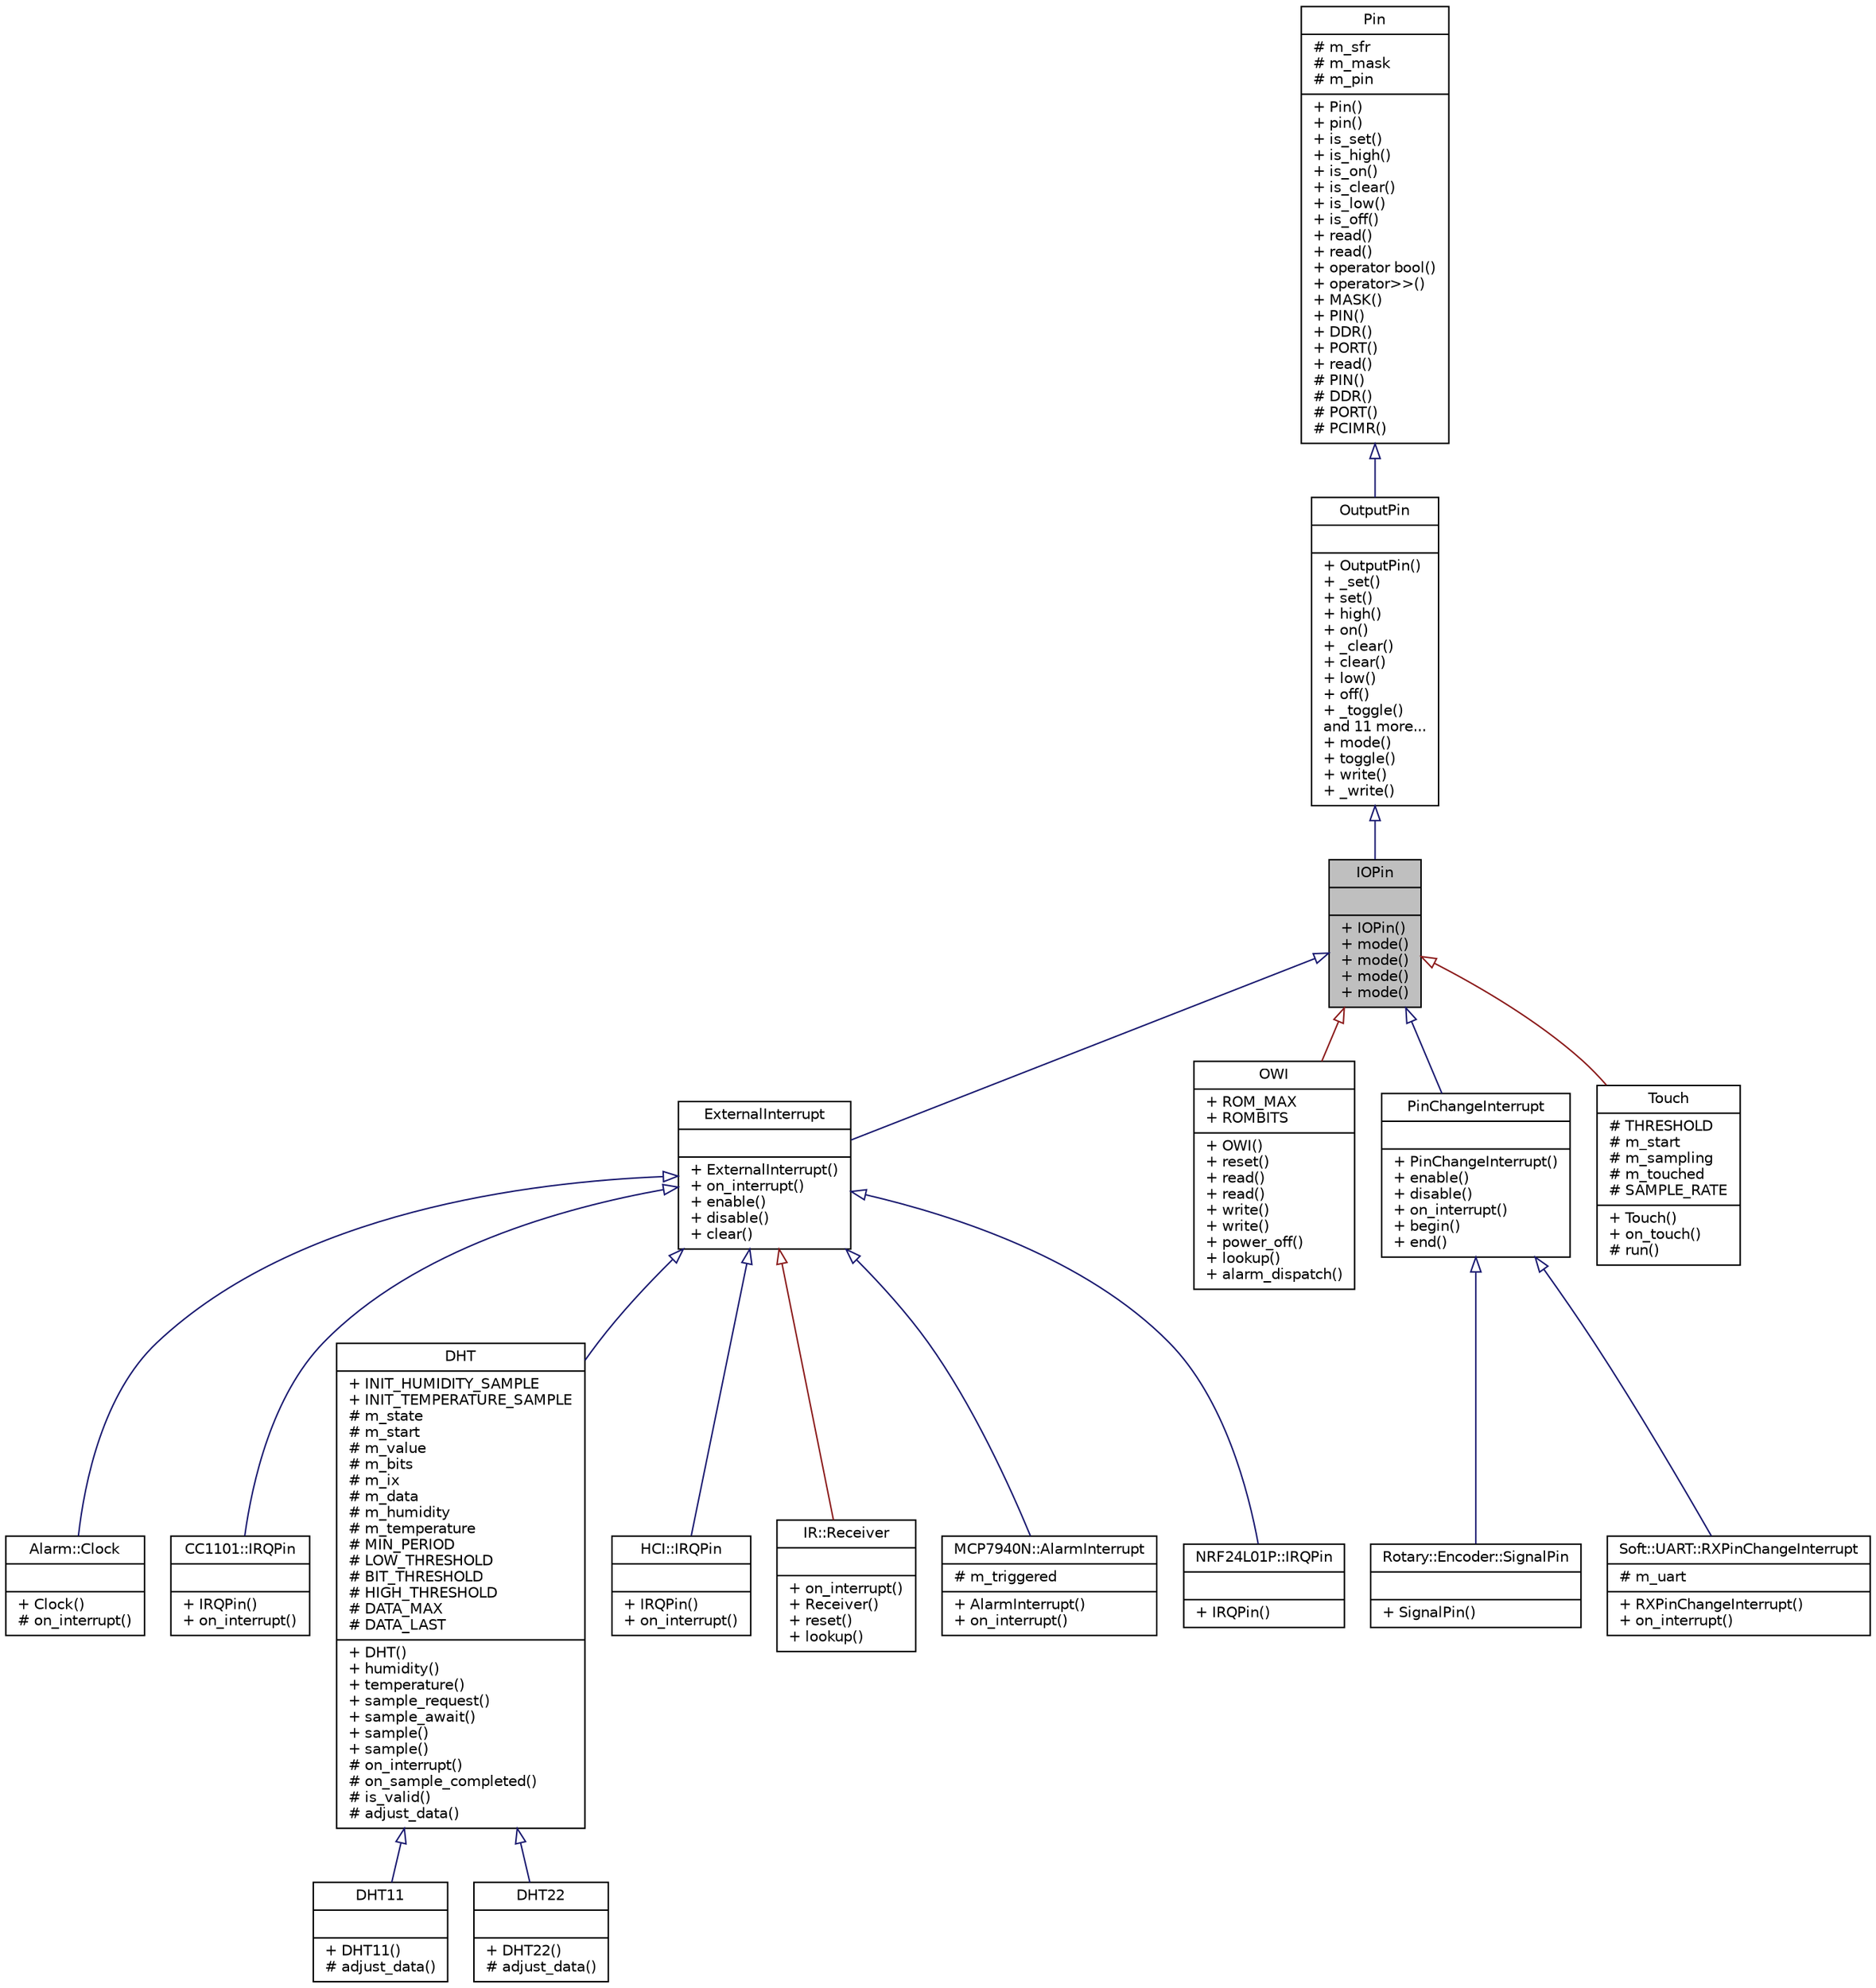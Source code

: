 digraph "IOPin"
{
  edge [fontname="Helvetica",fontsize="10",labelfontname="Helvetica",labelfontsize="10"];
  node [fontname="Helvetica",fontsize="10",shape=record];
  Node1 [label="{IOPin\n||+ IOPin()\l+ mode()\l+ mode()\l+ mode()\l+ mode()\l}",height=0.2,width=0.4,color="black", fillcolor="grey75", style="filled", fontcolor="black"];
  Node2 -> Node1 [dir="back",color="midnightblue",fontsize="10",style="solid",arrowtail="onormal",fontname="Helvetica"];
  Node2 [label="{OutputPin\n||+ OutputPin()\l+ _set()\l+ set()\l+ high()\l+ on()\l+ _clear()\l+ clear()\l+ low()\l+ off()\l+ _toggle()\land 11 more...\l+ mode()\l+ toggle()\l+ write()\l+ _write()\l}",height=0.2,width=0.4,color="black", fillcolor="white", style="filled",URL="$d2/d86/classOutputPin.html"];
  Node3 -> Node2 [dir="back",color="midnightblue",fontsize="10",style="solid",arrowtail="onormal",fontname="Helvetica"];
  Node3 [label="{Pin\n|# m_sfr\l# m_mask\l# m_pin\l|+ Pin()\l+ pin()\l+ is_set()\l+ is_high()\l+ is_on()\l+ is_clear()\l+ is_low()\l+ is_off()\l+ read()\l+ read()\l+ operator bool()\l+ operator\>\>()\l+ MASK()\l+ PIN()\l+ DDR()\l+ PORT()\l+ read()\l# PIN()\l# DDR()\l# PORT()\l# PCIMR()\l}",height=0.2,width=0.4,color="black", fillcolor="white", style="filled",URL="$da/da0/classPin.html"];
  Node1 -> Node4 [dir="back",color="midnightblue",fontsize="10",style="solid",arrowtail="onormal",fontname="Helvetica"];
  Node4 [label="{ExternalInterrupt\n||+ ExternalInterrupt()\l+ on_interrupt()\l+ enable()\l+ disable()\l+ clear()\l}",height=0.2,width=0.4,color="black", fillcolor="white", style="filled",URL="$d5/db6/classExternalInterrupt.html"];
  Node4 -> Node5 [dir="back",color="midnightblue",fontsize="10",style="solid",arrowtail="onormal",fontname="Helvetica"];
  Node5 [label="{Alarm::Clock\n||+ Clock()\l# on_interrupt()\l}",height=0.2,width=0.4,color="black", fillcolor="white", style="filled",URL="$da/d82/classAlarm_1_1Clock.html"];
  Node4 -> Node6 [dir="back",color="midnightblue",fontsize="10",style="solid",arrowtail="onormal",fontname="Helvetica"];
  Node6 [label="{CC1101::IRQPin\n||+ IRQPin()\l+ on_interrupt()\l}",height=0.2,width=0.4,color="black", fillcolor="white", style="filled",URL="$d3/d59/classCC1101_1_1IRQPin.html"];
  Node4 -> Node7 [dir="back",color="midnightblue",fontsize="10",style="solid",arrowtail="onormal",fontname="Helvetica"];
  Node7 [label="{DHT\n|+ INIT_HUMIDITY_SAMPLE\l+ INIT_TEMPERATURE_SAMPLE\l# m_state\l# m_start\l# m_value\l# m_bits\l# m_ix\l# m_data\l# m_humidity\l# m_temperature\l# MIN_PERIOD\l# LOW_THRESHOLD\l# BIT_THRESHOLD\l# HIGH_THRESHOLD\l# DATA_MAX\l# DATA_LAST\l|+ DHT()\l+ humidity()\l+ temperature()\l+ sample_request()\l+ sample_await()\l+ sample()\l+ sample()\l# on_interrupt()\l# on_sample_completed()\l# is_valid()\l# adjust_data()\l}",height=0.2,width=0.4,color="black", fillcolor="white", style="filled",URL="$da/da7/classDHT.html"];
  Node7 -> Node8 [dir="back",color="midnightblue",fontsize="10",style="solid",arrowtail="onormal",fontname="Helvetica"];
  Node8 [label="{DHT11\n||+ DHT11()\l# adjust_data()\l}",height=0.2,width=0.4,color="black", fillcolor="white", style="filled",URL="$d4/dd2/classDHT11.html"];
  Node7 -> Node9 [dir="back",color="midnightblue",fontsize="10",style="solid",arrowtail="onormal",fontname="Helvetica"];
  Node9 [label="{DHT22\n||+ DHT22()\l# adjust_data()\l}",height=0.2,width=0.4,color="black", fillcolor="white", style="filled",URL="$dc/d88/classDHT22.html"];
  Node4 -> Node10 [dir="back",color="midnightblue",fontsize="10",style="solid",arrowtail="onormal",fontname="Helvetica"];
  Node10 [label="{HCI::IRQPin\n||+ IRQPin()\l+ on_interrupt()\l}",height=0.2,width=0.4,color="black", fillcolor="white", style="filled",URL="$d3/def/classHCI_1_1IRQPin.html"];
  Node4 -> Node11 [dir="back",color="firebrick4",fontsize="10",style="solid",arrowtail="onormal",fontname="Helvetica"];
  Node11 [label="{IR::Receiver\n||+ on_interrupt()\l+ Receiver()\l+ reset()\l+ lookup()\l}",height=0.2,width=0.4,color="black", fillcolor="white", style="filled",URL="$d4/de0/classIR_1_1Receiver.html"];
  Node4 -> Node12 [dir="back",color="midnightblue",fontsize="10",style="solid",arrowtail="onormal",fontname="Helvetica"];
  Node12 [label="{MCP7940N::AlarmInterrupt\n|# m_triggered\l|+ AlarmInterrupt()\l+ on_interrupt()\l}",height=0.2,width=0.4,color="black", fillcolor="white", style="filled",URL="$dd/da9/classMCP7940N_1_1AlarmInterrupt.html"];
  Node4 -> Node13 [dir="back",color="midnightblue",fontsize="10",style="solid",arrowtail="onormal",fontname="Helvetica"];
  Node13 [label="{NRF24L01P::IRQPin\n||+ IRQPin()\l}",height=0.2,width=0.4,color="black", fillcolor="white", style="filled",URL="$da/d65/classNRF24L01P_1_1IRQPin.html"];
  Node1 -> Node14 [dir="back",color="firebrick4",fontsize="10",style="solid",arrowtail="onormal",fontname="Helvetica"];
  Node14 [label="{OWI\n|+ ROM_MAX\l+ ROMBITS\l|+ OWI()\l+ reset()\l+ read()\l+ read()\l+ write()\l+ write()\l+ power_off()\l+ lookup()\l+ alarm_dispatch()\l}",height=0.2,width=0.4,color="black", fillcolor="white", style="filled",URL="$d7/d90/classOWI.html"];
  Node1 -> Node15 [dir="back",color="midnightblue",fontsize="10",style="solid",arrowtail="onormal",fontname="Helvetica"];
  Node15 [label="{PinChangeInterrupt\n||+ PinChangeInterrupt()\l+ enable()\l+ disable()\l+ on_interrupt()\l+ begin()\l+ end()\l}",height=0.2,width=0.4,color="black", fillcolor="white", style="filled",URL="$d0/d6e/classPinChangeInterrupt.html"];
  Node15 -> Node16 [dir="back",color="midnightblue",fontsize="10",style="solid",arrowtail="onormal",fontname="Helvetica"];
  Node16 [label="{Rotary::Encoder::SignalPin\n||+ SignalPin()\l}",height=0.2,width=0.4,color="black", fillcolor="white", style="filled",URL="$d2/d71/classRotary_1_1Encoder_1_1SignalPin.html"];
  Node15 -> Node17 [dir="back",color="midnightblue",fontsize="10",style="solid",arrowtail="onormal",fontname="Helvetica"];
  Node17 [label="{Soft::UART::RXPinChangeInterrupt\n|# m_uart\l|+ RXPinChangeInterrupt()\l+ on_interrupt()\l}",height=0.2,width=0.4,color="black", fillcolor="white", style="filled",URL="$d4/d6d/classSoft_1_1UART_1_1RXPinChangeInterrupt.html"];
  Node1 -> Node18 [dir="back",color="firebrick4",fontsize="10",style="solid",arrowtail="onormal",fontname="Helvetica"];
  Node18 [label="{Touch\n|# THRESHOLD\l# m_start\l# m_sampling\l# m_touched\l# SAMPLE_RATE\l|+ Touch()\l+ on_touch()\l# run()\l}",height=0.2,width=0.4,color="black", fillcolor="white", style="filled",URL="$d7/d9b/classTouch.html"];
}
